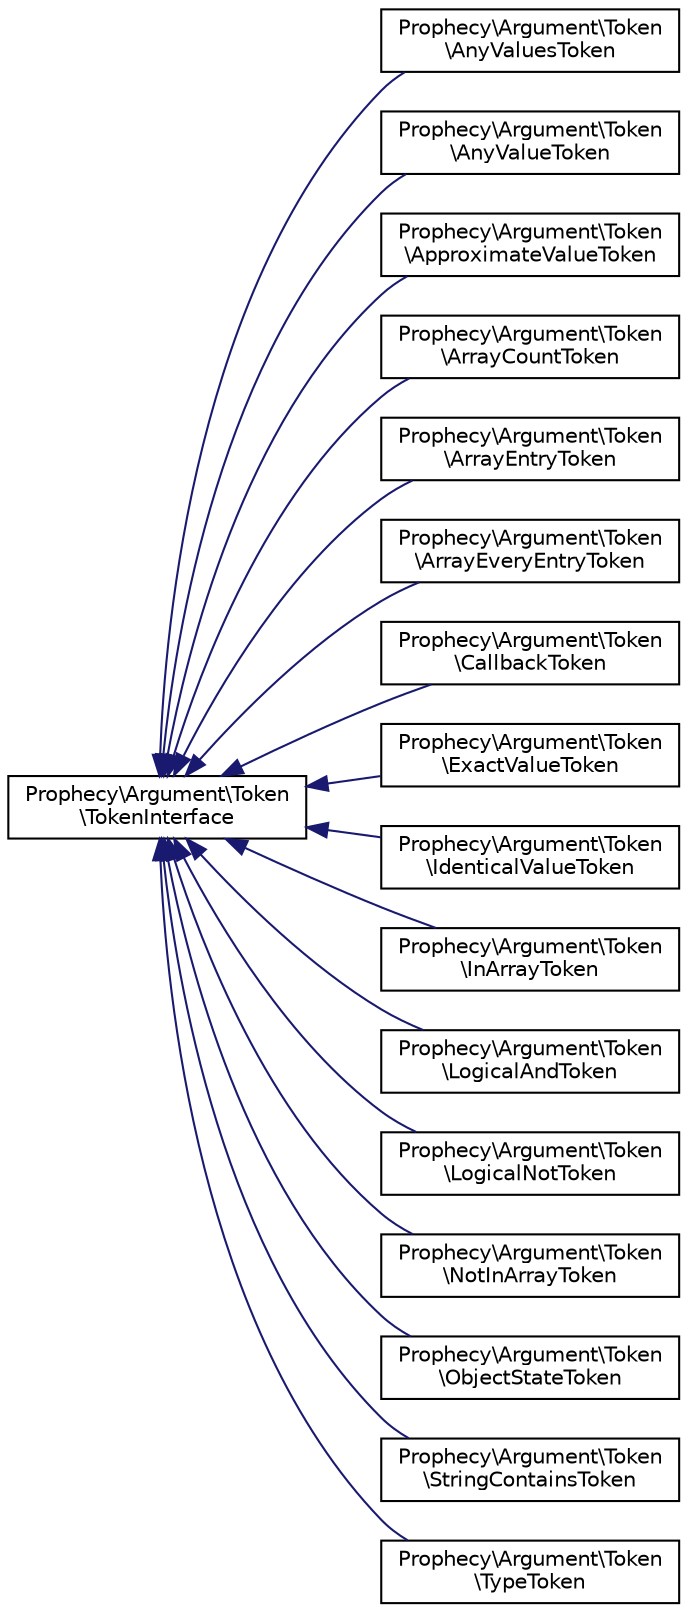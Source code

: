 digraph "Graphical Class Hierarchy"
{
  edge [fontname="Helvetica",fontsize="10",labelfontname="Helvetica",labelfontsize="10"];
  node [fontname="Helvetica",fontsize="10",shape=record];
  rankdir="LR";
  Node0 [label="Prophecy\\Argument\\Token\l\\TokenInterface",height=0.2,width=0.4,color="black", fillcolor="white", style="filled",URL="$interfaceProphecy_1_1Argument_1_1Token_1_1TokenInterface.html"];
  Node0 -> Node1 [dir="back",color="midnightblue",fontsize="10",style="solid",fontname="Helvetica"];
  Node1 [label="Prophecy\\Argument\\Token\l\\AnyValuesToken",height=0.2,width=0.4,color="black", fillcolor="white", style="filled",URL="$classProphecy_1_1Argument_1_1Token_1_1AnyValuesToken.html"];
  Node0 -> Node2 [dir="back",color="midnightblue",fontsize="10",style="solid",fontname="Helvetica"];
  Node2 [label="Prophecy\\Argument\\Token\l\\AnyValueToken",height=0.2,width=0.4,color="black", fillcolor="white", style="filled",URL="$classProphecy_1_1Argument_1_1Token_1_1AnyValueToken.html"];
  Node0 -> Node3 [dir="back",color="midnightblue",fontsize="10",style="solid",fontname="Helvetica"];
  Node3 [label="Prophecy\\Argument\\Token\l\\ApproximateValueToken",height=0.2,width=0.4,color="black", fillcolor="white", style="filled",URL="$classProphecy_1_1Argument_1_1Token_1_1ApproximateValueToken.html"];
  Node0 -> Node4 [dir="back",color="midnightblue",fontsize="10",style="solid",fontname="Helvetica"];
  Node4 [label="Prophecy\\Argument\\Token\l\\ArrayCountToken",height=0.2,width=0.4,color="black", fillcolor="white", style="filled",URL="$classProphecy_1_1Argument_1_1Token_1_1ArrayCountToken.html"];
  Node0 -> Node5 [dir="back",color="midnightblue",fontsize="10",style="solid",fontname="Helvetica"];
  Node5 [label="Prophecy\\Argument\\Token\l\\ArrayEntryToken",height=0.2,width=0.4,color="black", fillcolor="white", style="filled",URL="$classProphecy_1_1Argument_1_1Token_1_1ArrayEntryToken.html"];
  Node0 -> Node6 [dir="back",color="midnightblue",fontsize="10",style="solid",fontname="Helvetica"];
  Node6 [label="Prophecy\\Argument\\Token\l\\ArrayEveryEntryToken",height=0.2,width=0.4,color="black", fillcolor="white", style="filled",URL="$classProphecy_1_1Argument_1_1Token_1_1ArrayEveryEntryToken.html"];
  Node0 -> Node7 [dir="back",color="midnightblue",fontsize="10",style="solid",fontname="Helvetica"];
  Node7 [label="Prophecy\\Argument\\Token\l\\CallbackToken",height=0.2,width=0.4,color="black", fillcolor="white", style="filled",URL="$classProphecy_1_1Argument_1_1Token_1_1CallbackToken.html"];
  Node0 -> Node8 [dir="back",color="midnightblue",fontsize="10",style="solid",fontname="Helvetica"];
  Node8 [label="Prophecy\\Argument\\Token\l\\ExactValueToken",height=0.2,width=0.4,color="black", fillcolor="white", style="filled",URL="$classProphecy_1_1Argument_1_1Token_1_1ExactValueToken.html"];
  Node0 -> Node9 [dir="back",color="midnightblue",fontsize="10",style="solid",fontname="Helvetica"];
  Node9 [label="Prophecy\\Argument\\Token\l\\IdenticalValueToken",height=0.2,width=0.4,color="black", fillcolor="white", style="filled",URL="$classProphecy_1_1Argument_1_1Token_1_1IdenticalValueToken.html"];
  Node0 -> Node10 [dir="back",color="midnightblue",fontsize="10",style="solid",fontname="Helvetica"];
  Node10 [label="Prophecy\\Argument\\Token\l\\InArrayToken",height=0.2,width=0.4,color="black", fillcolor="white", style="filled",URL="$classProphecy_1_1Argument_1_1Token_1_1InArrayToken.html"];
  Node0 -> Node11 [dir="back",color="midnightblue",fontsize="10",style="solid",fontname="Helvetica"];
  Node11 [label="Prophecy\\Argument\\Token\l\\LogicalAndToken",height=0.2,width=0.4,color="black", fillcolor="white", style="filled",URL="$classProphecy_1_1Argument_1_1Token_1_1LogicalAndToken.html"];
  Node0 -> Node12 [dir="back",color="midnightblue",fontsize="10",style="solid",fontname="Helvetica"];
  Node12 [label="Prophecy\\Argument\\Token\l\\LogicalNotToken",height=0.2,width=0.4,color="black", fillcolor="white", style="filled",URL="$classProphecy_1_1Argument_1_1Token_1_1LogicalNotToken.html"];
  Node0 -> Node13 [dir="back",color="midnightblue",fontsize="10",style="solid",fontname="Helvetica"];
  Node13 [label="Prophecy\\Argument\\Token\l\\NotInArrayToken",height=0.2,width=0.4,color="black", fillcolor="white", style="filled",URL="$classProphecy_1_1Argument_1_1Token_1_1NotInArrayToken.html"];
  Node0 -> Node14 [dir="back",color="midnightblue",fontsize="10",style="solid",fontname="Helvetica"];
  Node14 [label="Prophecy\\Argument\\Token\l\\ObjectStateToken",height=0.2,width=0.4,color="black", fillcolor="white", style="filled",URL="$classProphecy_1_1Argument_1_1Token_1_1ObjectStateToken.html"];
  Node0 -> Node15 [dir="back",color="midnightblue",fontsize="10",style="solid",fontname="Helvetica"];
  Node15 [label="Prophecy\\Argument\\Token\l\\StringContainsToken",height=0.2,width=0.4,color="black", fillcolor="white", style="filled",URL="$classProphecy_1_1Argument_1_1Token_1_1StringContainsToken.html"];
  Node0 -> Node16 [dir="back",color="midnightblue",fontsize="10",style="solid",fontname="Helvetica"];
  Node16 [label="Prophecy\\Argument\\Token\l\\TypeToken",height=0.2,width=0.4,color="black", fillcolor="white", style="filled",URL="$classProphecy_1_1Argument_1_1Token_1_1TypeToken.html"];
}
